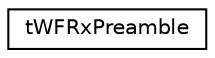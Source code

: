 digraph "Graphical Class Hierarchy"
{
  edge [fontname="Helvetica",fontsize="10",labelfontname="Helvetica",labelfontsize="10"];
  node [fontname="Helvetica",fontsize="10",shape=record];
  rankdir="LR";
  Node1 [label="tWFRxPreamble",height=0.2,width=0.4,color="black", fillcolor="white", style="filled",URL="$structt_w_f_rx_preamble.html"];
}
